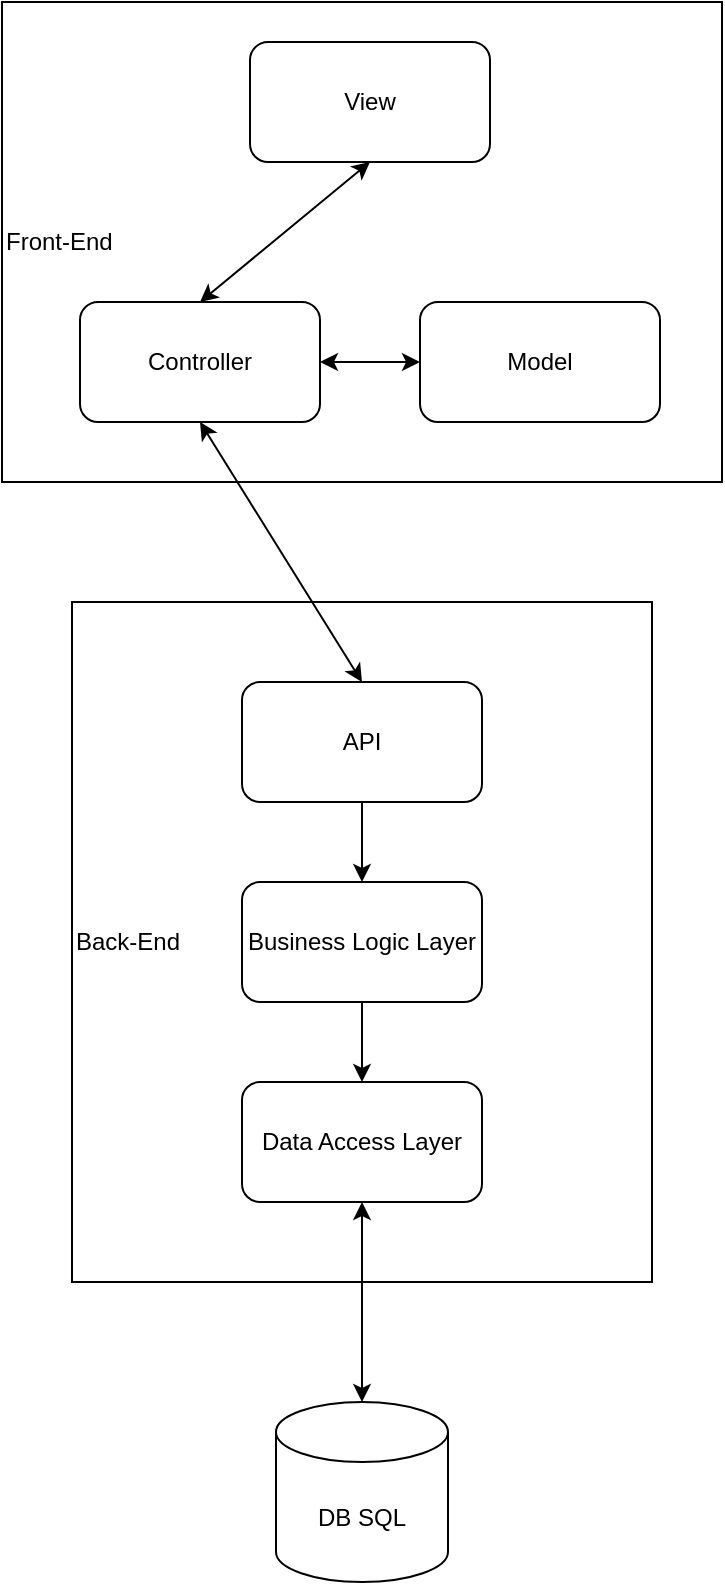 <mxfile>
    <diagram id="BC28_1BbqaRzfFvGka1S" name="Page-1">
        <mxGraphModel dx="1204" dy="790" grid="1" gridSize="10" guides="1" tooltips="1" connect="1" arrows="1" fold="1" page="1" pageScale="1" pageWidth="827" pageHeight="1169" math="0" shadow="0">
            <root>
                <mxCell id="0"/>
                <mxCell id="1" parent="0"/>
                <mxCell id="6" value="Back-End" style="rounded=0;whiteSpace=wrap;html=1;fillColor=none;align=left;" vertex="1" parent="1">
                    <mxGeometry x="269" y="550" width="290" height="340" as="geometry"/>
                </mxCell>
                <mxCell id="2" value="DB SQL" style="shape=cylinder3;whiteSpace=wrap;html=1;boundedLbl=1;backgroundOutline=1;size=15;" vertex="1" parent="1">
                    <mxGeometry x="371" y="950" width="86" height="90" as="geometry"/>
                </mxCell>
                <mxCell id="10" value="Front-End" style="rounded=0;whiteSpace=wrap;html=1;fillColor=none;align=left;" vertex="1" parent="1">
                    <mxGeometry x="234" y="250" width="360" height="240" as="geometry"/>
                </mxCell>
                <mxCell id="3" value="Data Access Layer" style="rounded=1;whiteSpace=wrap;html=1;" vertex="1" parent="1">
                    <mxGeometry x="354" y="790" width="120" height="60" as="geometry"/>
                </mxCell>
                <mxCell id="4" value="Business Logic Layer" style="rounded=1;whiteSpace=wrap;html=1;" vertex="1" parent="1">
                    <mxGeometry x="354" y="690" width="120" height="60" as="geometry"/>
                </mxCell>
                <mxCell id="5" value="API" style="rounded=1;whiteSpace=wrap;html=1;" vertex="1" parent="1">
                    <mxGeometry x="354" y="590" width="120" height="60" as="geometry"/>
                </mxCell>
                <mxCell id="7" value="Controller" style="rounded=1;whiteSpace=wrap;html=1;fillColor=none;" vertex="1" parent="1">
                    <mxGeometry x="273" y="400" width="120" height="60" as="geometry"/>
                </mxCell>
                <mxCell id="8" value="Model" style="rounded=1;whiteSpace=wrap;html=1;fillColor=none;" vertex="1" parent="1">
                    <mxGeometry x="443" y="400" width="120" height="60" as="geometry"/>
                </mxCell>
                <mxCell id="9" value="View" style="rounded=1;whiteSpace=wrap;html=1;fillColor=none;" vertex="1" parent="1">
                    <mxGeometry x="358" y="270" width="120" height="60" as="geometry"/>
                </mxCell>
                <mxCell id="16" value="" style="endArrow=classic;html=1;entryX=0.5;entryY=0;entryDx=0;entryDy=0;exitX=0.5;exitY=1;exitDx=0;exitDy=0;" edge="1" parent="1" source="5" target="4">
                    <mxGeometry width="50" height="50" relative="1" as="geometry">
                        <mxPoint x="390" y="600" as="sourcePoint"/>
                        <mxPoint x="440" y="550" as="targetPoint"/>
                    </mxGeometry>
                </mxCell>
                <mxCell id="17" value="" style="endArrow=classic;html=1;entryX=0.5;entryY=0;entryDx=0;entryDy=0;exitX=0.5;exitY=1;exitDx=0;exitDy=0;" edge="1" parent="1" source="4" target="3">
                    <mxGeometry width="50" height="50" relative="1" as="geometry">
                        <mxPoint x="390" y="600" as="sourcePoint"/>
                        <mxPoint x="440" y="550" as="targetPoint"/>
                    </mxGeometry>
                </mxCell>
                <mxCell id="18" value="" style="endArrow=classic;startArrow=classic;html=1;entryX=0.5;entryY=1;entryDx=0;entryDy=0;" edge="1" parent="1" source="2" target="3">
                    <mxGeometry width="50" height="50" relative="1" as="geometry">
                        <mxPoint x="390" y="760" as="sourcePoint"/>
                        <mxPoint x="440" y="710" as="targetPoint"/>
                    </mxGeometry>
                </mxCell>
                <mxCell id="20" value="" style="endArrow=classic;startArrow=classic;html=1;entryX=0.5;entryY=1;entryDx=0;entryDy=0;exitX=0.5;exitY=0;exitDx=0;exitDy=0;" edge="1" parent="1" source="7" target="9">
                    <mxGeometry width="50" height="50" relative="1" as="geometry">
                        <mxPoint x="390" y="600" as="sourcePoint"/>
                        <mxPoint x="440" y="550" as="targetPoint"/>
                    </mxGeometry>
                </mxCell>
                <mxCell id="21" value="" style="endArrow=classic;startArrow=classic;html=1;entryX=0;entryY=0.5;entryDx=0;entryDy=0;exitX=1;exitY=0.5;exitDx=0;exitDy=0;" edge="1" parent="1" source="7" target="8">
                    <mxGeometry width="50" height="50" relative="1" as="geometry">
                        <mxPoint x="390" y="600" as="sourcePoint"/>
                        <mxPoint x="440" y="550" as="targetPoint"/>
                    </mxGeometry>
                </mxCell>
                <mxCell id="22" value="" style="endArrow=classic;startArrow=classic;html=1;entryX=0.5;entryY=1;entryDx=0;entryDy=0;exitX=0.5;exitY=0;exitDx=0;exitDy=0;" edge="1" parent="1" source="5" target="7">
                    <mxGeometry width="50" height="50" relative="1" as="geometry">
                        <mxPoint x="390" y="600" as="sourcePoint"/>
                        <mxPoint x="440" y="550" as="targetPoint"/>
                    </mxGeometry>
                </mxCell>
            </root>
        </mxGraphModel>
    </diagram>
</mxfile>